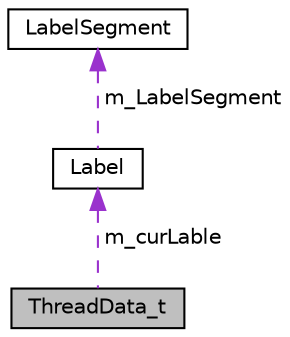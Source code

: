 digraph "ThreadData_t"
{
 // INTERACTIVE_SVG=YES
  edge [fontname="Helvetica",fontsize="10",labelfontname="Helvetica",labelfontsize="10"];
  node [fontname="Helvetica",fontsize="10",shape=record];
  Node1 [label="ThreadData_t",height=0.2,width=0.4,color="black", fillcolor="grey75", style="filled" fontcolor="black"];
  Node2 -> Node1 [dir="back",color="darkorchid3",fontsize="10",style="dashed",label=" m_curLable" ,fontname="Helvetica"];
  Node2 [label="Label",height=0.2,width=0.4,color="black", fillcolor="white", style="filled",URL="$classLabel.html"];
  Node3 -> Node2 [dir="back",color="darkorchid3",fontsize="10",style="dashed",label=" m_LabelSegment" ,fontname="Helvetica"];
  Node3 [label="LabelSegment",height=0.2,width=0.4,color="black", fillcolor="white", style="filled",URL="$structLabelSegment.html"];
}
